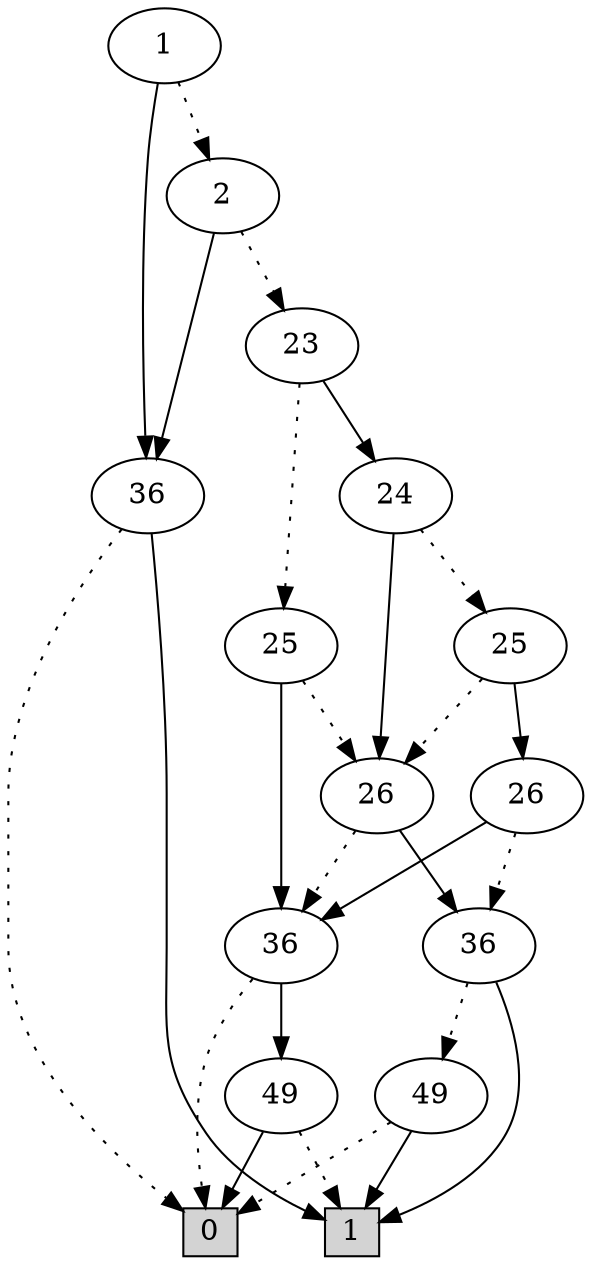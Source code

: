 digraph G {
0 [shape=box, label="0", style=filled, shape=box, height=0.3, width=0.3];
1 [shape=box, label="1", style=filled, shape=box, height=0.3, width=0.3];
41396 [label="1"];
41396 -> 41395 [style=dotted];
41396 -> 74 [style=filled];
41395 [label="2"];
41395 -> 41394 [style=dotted];
41395 -> 74 [style=filled];
41394 [label="23"];
41394 -> 41390 [style=dotted];
41394 -> 41393 [style=filled];
41390 [label="25"];
41390 -> 41389 [style=dotted];
41390 -> 41363 [style=filled];
41389 [label="26"];
41389 -> 41363 [style=dotted];
41389 -> 41388 [style=filled];
41363 [label="36"];
41363 -> 0 [style=dotted];
41363 -> 101 [style=filled];
101 [label="49"];
101 -> 1 [style=dotted];
101 -> 0 [style=filled];
41388 [label="36"];
41388 -> 100 [style=dotted];
41388 -> 1 [style=filled];
100 [label="49"];
100 -> 0 [style=dotted];
100 -> 1 [style=filled];
41393 [label="24"];
41393 -> 41392 [style=dotted];
41393 -> 41389 [style=filled];
41392 [label="25"];
41392 -> 41389 [style=dotted];
41392 -> 41391 [style=filled];
41391 [label="26"];
41391 -> 41388 [style=dotted];
41391 -> 41363 [style=filled];
74 [label="36"];
74 -> 0 [style=dotted];
74 -> 1 [style=filled];
}
